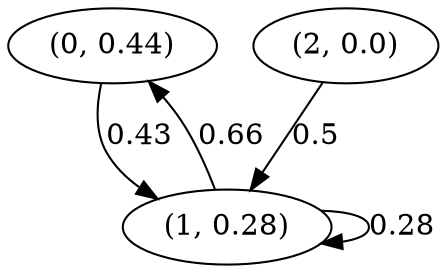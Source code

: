 digraph {
    0 [ label = "(0, 0.44)" ]
    1 [ label = "(1, 0.28)" ]
    2 [ label = "(2, 0.0)" ]
    1 -> 1 [ label = "0.28" ]
    1 -> 0 [ label = "0.66" ]
    0 -> 1 [ label = "0.43" ]
    2 -> 1 [ label = "0.5" ]
}

